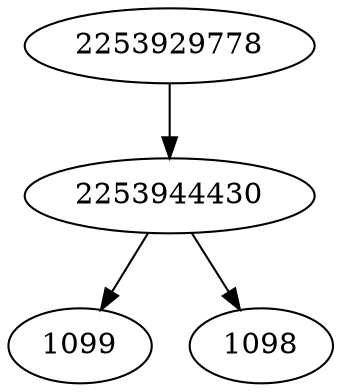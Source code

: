 strict digraph  {
2253929778;
1099;
1098;
2253944430;
2253929778 -> 2253944430;
2253944430 -> 1098;
2253944430 -> 1099;
}
